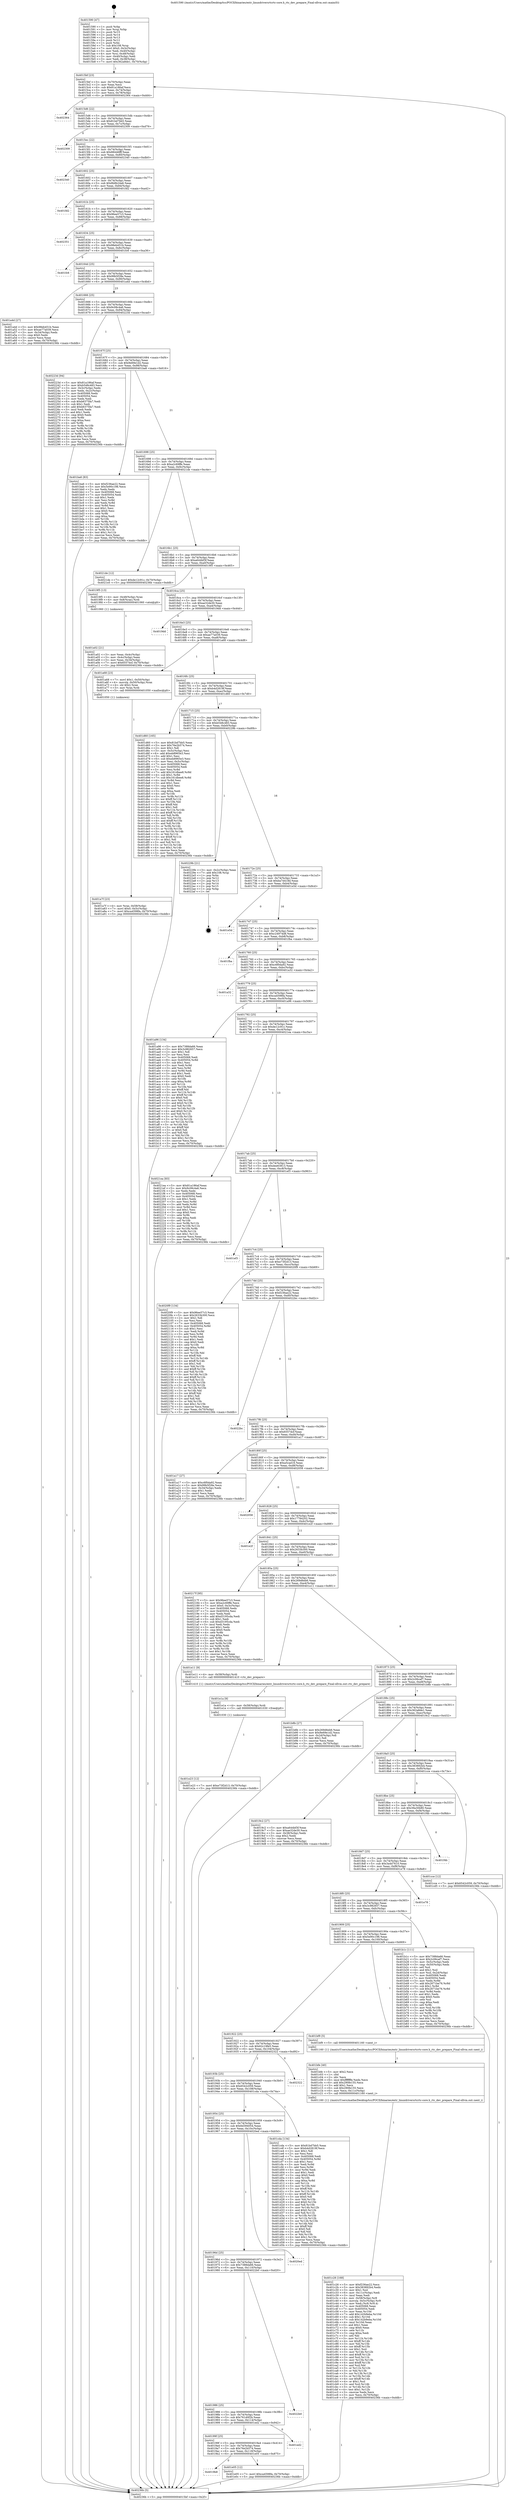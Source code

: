 digraph "0x401590" {
  label = "0x401590 (/mnt/c/Users/mathe/Desktop/tcc/POCII/binaries/extr_linuxdriversrtcrtc-core.h_rtc_dev_prepare_Final-ollvm.out::main(0))"
  labelloc = "t"
  node[shape=record]

  Entry [label="",width=0.3,height=0.3,shape=circle,fillcolor=black,style=filled]
  "0x4015bf" [label="{
     0x4015bf [23]\l
     | [instrs]\l
     &nbsp;&nbsp;0x4015bf \<+3\>: mov -0x70(%rbp),%eax\l
     &nbsp;&nbsp;0x4015c2 \<+2\>: mov %eax,%ecx\l
     &nbsp;&nbsp;0x4015c4 \<+6\>: sub $0x81a186af,%ecx\l
     &nbsp;&nbsp;0x4015ca \<+3\>: mov %eax,-0x74(%rbp)\l
     &nbsp;&nbsp;0x4015cd \<+3\>: mov %ecx,-0x78(%rbp)\l
     &nbsp;&nbsp;0x4015d0 \<+6\>: je 0000000000402364 \<main+0xdd4\>\l
  }"]
  "0x402364" [label="{
     0x402364\l
  }", style=dashed]
  "0x4015d6" [label="{
     0x4015d6 [22]\l
     | [instrs]\l
     &nbsp;&nbsp;0x4015d6 \<+5\>: jmp 00000000004015db \<main+0x4b\>\l
     &nbsp;&nbsp;0x4015db \<+3\>: mov -0x74(%rbp),%eax\l
     &nbsp;&nbsp;0x4015de \<+5\>: sub $0x81bd7bb5,%eax\l
     &nbsp;&nbsp;0x4015e3 \<+3\>: mov %eax,-0x7c(%rbp)\l
     &nbsp;&nbsp;0x4015e6 \<+6\>: je 0000000000402309 \<main+0xd79\>\l
  }"]
  Exit [label="",width=0.3,height=0.3,shape=circle,fillcolor=black,style=filled,peripheries=2]
  "0x402309" [label="{
     0x402309\l
  }", style=dashed]
  "0x4015ec" [label="{
     0x4015ec [22]\l
     | [instrs]\l
     &nbsp;&nbsp;0x4015ec \<+5\>: jmp 00000000004015f1 \<main+0x61\>\l
     &nbsp;&nbsp;0x4015f1 \<+3\>: mov -0x74(%rbp),%eax\l
     &nbsp;&nbsp;0x4015f4 \<+5\>: sub $0x88446fff,%eax\l
     &nbsp;&nbsp;0x4015f9 \<+3\>: mov %eax,-0x80(%rbp)\l
     &nbsp;&nbsp;0x4015fc \<+6\>: je 0000000000402340 \<main+0xdb0\>\l
  }"]
  "0x401e23" [label="{
     0x401e23 [12]\l
     | [instrs]\l
     &nbsp;&nbsp;0x401e23 \<+7\>: movl $0xe73f2d13,-0x70(%rbp)\l
     &nbsp;&nbsp;0x401e2a \<+5\>: jmp 000000000040236b \<main+0xddb\>\l
  }"]
  "0x402340" [label="{
     0x402340\l
  }", style=dashed]
  "0x401602" [label="{
     0x401602 [25]\l
     | [instrs]\l
     &nbsp;&nbsp;0x401602 \<+5\>: jmp 0000000000401607 \<main+0x77\>\l
     &nbsp;&nbsp;0x401607 \<+3\>: mov -0x74(%rbp),%eax\l
     &nbsp;&nbsp;0x40160a \<+5\>: sub $0x8b8b24a6,%eax\l
     &nbsp;&nbsp;0x40160f \<+6\>: mov %eax,-0x84(%rbp)\l
     &nbsp;&nbsp;0x401615 \<+6\>: je 0000000000401fd2 \<main+0xa42\>\l
  }"]
  "0x401e1a" [label="{
     0x401e1a [9]\l
     | [instrs]\l
     &nbsp;&nbsp;0x401e1a \<+4\>: mov -0x58(%rbp),%rdi\l
     &nbsp;&nbsp;0x401e1e \<+5\>: call 0000000000401030 \<free@plt\>\l
     | [calls]\l
     &nbsp;&nbsp;0x401030 \{1\} (unknown)\l
  }"]
  "0x401fd2" [label="{
     0x401fd2\l
  }", style=dashed]
  "0x40161b" [label="{
     0x40161b [25]\l
     | [instrs]\l
     &nbsp;&nbsp;0x40161b \<+5\>: jmp 0000000000401620 \<main+0x90\>\l
     &nbsp;&nbsp;0x401620 \<+3\>: mov -0x74(%rbp),%eax\l
     &nbsp;&nbsp;0x401623 \<+5\>: sub $0x96ee57c3,%eax\l
     &nbsp;&nbsp;0x401628 \<+6\>: mov %eax,-0x88(%rbp)\l
     &nbsp;&nbsp;0x40162e \<+6\>: je 0000000000402351 \<main+0xdc1\>\l
  }"]
  "0x4019b8" [label="{
     0x4019b8\l
  }", style=dashed]
  "0x402351" [label="{
     0x402351\l
  }", style=dashed]
  "0x401634" [label="{
     0x401634 [25]\l
     | [instrs]\l
     &nbsp;&nbsp;0x401634 \<+5\>: jmp 0000000000401639 \<main+0xa9\>\l
     &nbsp;&nbsp;0x401639 \<+3\>: mov -0x74(%rbp),%eax\l
     &nbsp;&nbsp;0x40163c \<+5\>: sub $0x98eb451b,%eax\l
     &nbsp;&nbsp;0x401641 \<+6\>: mov %eax,-0x8c(%rbp)\l
     &nbsp;&nbsp;0x401647 \<+6\>: je 0000000000401fc6 \<main+0xa36\>\l
  }"]
  "0x401e05" [label="{
     0x401e05 [12]\l
     | [instrs]\l
     &nbsp;&nbsp;0x401e05 \<+7\>: movl $0xca4598fa,-0x70(%rbp)\l
     &nbsp;&nbsp;0x401e0c \<+5\>: jmp 000000000040236b \<main+0xddb\>\l
  }"]
  "0x401fc6" [label="{
     0x401fc6\l
  }", style=dashed]
  "0x40164d" [label="{
     0x40164d [25]\l
     | [instrs]\l
     &nbsp;&nbsp;0x40164d \<+5\>: jmp 0000000000401652 \<main+0xc2\>\l
     &nbsp;&nbsp;0x401652 \<+3\>: mov -0x74(%rbp),%eax\l
     &nbsp;&nbsp;0x401655 \<+5\>: sub $0x99b5f28e,%eax\l
     &nbsp;&nbsp;0x40165a \<+6\>: mov %eax,-0x90(%rbp)\l
     &nbsp;&nbsp;0x401660 \<+6\>: je 0000000000401a4d \<main+0x4bd\>\l
  }"]
  "0x40199f" [label="{
     0x40199f [25]\l
     | [instrs]\l
     &nbsp;&nbsp;0x40199f \<+5\>: jmp 00000000004019a4 \<main+0x414\>\l
     &nbsp;&nbsp;0x4019a4 \<+3\>: mov -0x74(%rbp),%eax\l
     &nbsp;&nbsp;0x4019a7 \<+5\>: sub $0x76e2b574,%eax\l
     &nbsp;&nbsp;0x4019ac \<+6\>: mov %eax,-0x118(%rbp)\l
     &nbsp;&nbsp;0x4019b2 \<+6\>: je 0000000000401e05 \<main+0x875\>\l
  }"]
  "0x401a4d" [label="{
     0x401a4d [27]\l
     | [instrs]\l
     &nbsp;&nbsp;0x401a4d \<+5\>: mov $0x98eb451b,%eax\l
     &nbsp;&nbsp;0x401a52 \<+5\>: mov $0xae77a039,%ecx\l
     &nbsp;&nbsp;0x401a57 \<+3\>: mov -0x34(%rbp),%edx\l
     &nbsp;&nbsp;0x401a5a \<+3\>: cmp $0x0,%edx\l
     &nbsp;&nbsp;0x401a5d \<+3\>: cmove %ecx,%eax\l
     &nbsp;&nbsp;0x401a60 \<+3\>: mov %eax,-0x70(%rbp)\l
     &nbsp;&nbsp;0x401a63 \<+5\>: jmp 000000000040236b \<main+0xddb\>\l
  }"]
  "0x401666" [label="{
     0x401666 [25]\l
     | [instrs]\l
     &nbsp;&nbsp;0x401666 \<+5\>: jmp 000000000040166b \<main+0xdb\>\l
     &nbsp;&nbsp;0x40166b \<+3\>: mov -0x74(%rbp),%eax\l
     &nbsp;&nbsp;0x40166e \<+5\>: sub $0x9c08c4a6,%eax\l
     &nbsp;&nbsp;0x401673 \<+6\>: mov %eax,-0x94(%rbp)\l
     &nbsp;&nbsp;0x401679 \<+6\>: je 000000000040223d \<main+0xcad\>\l
  }"]
  "0x401ed2" [label="{
     0x401ed2\l
  }", style=dashed]
  "0x40223d" [label="{
     0x40223d [94]\l
     | [instrs]\l
     &nbsp;&nbsp;0x40223d \<+5\>: mov $0x81a186af,%eax\l
     &nbsp;&nbsp;0x402242 \<+5\>: mov $0xb548c483,%ecx\l
     &nbsp;&nbsp;0x402247 \<+3\>: mov -0x3c(%rbp),%edx\l
     &nbsp;&nbsp;0x40224a \<+3\>: mov %edx,-0x2c(%rbp)\l
     &nbsp;&nbsp;0x40224d \<+7\>: mov 0x405068,%edx\l
     &nbsp;&nbsp;0x402254 \<+7\>: mov 0x405054,%esi\l
     &nbsp;&nbsp;0x40225b \<+2\>: mov %edx,%edi\l
     &nbsp;&nbsp;0x40225d \<+6\>: sub $0xb6375fa7,%edi\l
     &nbsp;&nbsp;0x402263 \<+3\>: sub $0x1,%edi\l
     &nbsp;&nbsp;0x402266 \<+6\>: add $0xb6375fa7,%edi\l
     &nbsp;&nbsp;0x40226c \<+3\>: imul %edi,%edx\l
     &nbsp;&nbsp;0x40226f \<+3\>: and $0x1,%edx\l
     &nbsp;&nbsp;0x402272 \<+3\>: cmp $0x0,%edx\l
     &nbsp;&nbsp;0x402275 \<+4\>: sete %r8b\l
     &nbsp;&nbsp;0x402279 \<+3\>: cmp $0xa,%esi\l
     &nbsp;&nbsp;0x40227c \<+4\>: setl %r9b\l
     &nbsp;&nbsp;0x402280 \<+3\>: mov %r8b,%r10b\l
     &nbsp;&nbsp;0x402283 \<+3\>: and %r9b,%r10b\l
     &nbsp;&nbsp;0x402286 \<+3\>: xor %r9b,%r8b\l
     &nbsp;&nbsp;0x402289 \<+3\>: or %r8b,%r10b\l
     &nbsp;&nbsp;0x40228c \<+4\>: test $0x1,%r10b\l
     &nbsp;&nbsp;0x402290 \<+3\>: cmovne %ecx,%eax\l
     &nbsp;&nbsp;0x402293 \<+3\>: mov %eax,-0x70(%rbp)\l
     &nbsp;&nbsp;0x402296 \<+5\>: jmp 000000000040236b \<main+0xddb\>\l
  }"]
  "0x40167f" [label="{
     0x40167f [25]\l
     | [instrs]\l
     &nbsp;&nbsp;0x40167f \<+5\>: jmp 0000000000401684 \<main+0xf4\>\l
     &nbsp;&nbsp;0x401684 \<+3\>: mov -0x74(%rbp),%eax\l
     &nbsp;&nbsp;0x401687 \<+5\>: sub $0x9e69e1d2,%eax\l
     &nbsp;&nbsp;0x40168c \<+6\>: mov %eax,-0x98(%rbp)\l
     &nbsp;&nbsp;0x401692 \<+6\>: je 0000000000401ba6 \<main+0x616\>\l
  }"]
  "0x401986" [label="{
     0x401986 [25]\l
     | [instrs]\l
     &nbsp;&nbsp;0x401986 \<+5\>: jmp 000000000040198b \<main+0x3fb\>\l
     &nbsp;&nbsp;0x40198b \<+3\>: mov -0x74(%rbp),%eax\l
     &nbsp;&nbsp;0x40198e \<+5\>: sub $0x761d0f2b,%eax\l
     &nbsp;&nbsp;0x401993 \<+6\>: mov %eax,-0x114(%rbp)\l
     &nbsp;&nbsp;0x401999 \<+6\>: je 0000000000401ed2 \<main+0x942\>\l
  }"]
  "0x401ba6" [label="{
     0x401ba6 [83]\l
     | [instrs]\l
     &nbsp;&nbsp;0x401ba6 \<+5\>: mov $0xf236ae22,%eax\l
     &nbsp;&nbsp;0x401bab \<+5\>: mov $0x5e90c198,%ecx\l
     &nbsp;&nbsp;0x401bb0 \<+2\>: xor %edx,%edx\l
     &nbsp;&nbsp;0x401bb2 \<+7\>: mov 0x405068,%esi\l
     &nbsp;&nbsp;0x401bb9 \<+7\>: mov 0x405054,%edi\l
     &nbsp;&nbsp;0x401bc0 \<+3\>: sub $0x1,%edx\l
     &nbsp;&nbsp;0x401bc3 \<+3\>: mov %esi,%r8d\l
     &nbsp;&nbsp;0x401bc6 \<+3\>: add %edx,%r8d\l
     &nbsp;&nbsp;0x401bc9 \<+4\>: imul %r8d,%esi\l
     &nbsp;&nbsp;0x401bcd \<+3\>: and $0x1,%esi\l
     &nbsp;&nbsp;0x401bd0 \<+3\>: cmp $0x0,%esi\l
     &nbsp;&nbsp;0x401bd3 \<+4\>: sete %r9b\l
     &nbsp;&nbsp;0x401bd7 \<+3\>: cmp $0xa,%edi\l
     &nbsp;&nbsp;0x401bda \<+4\>: setl %r10b\l
     &nbsp;&nbsp;0x401bde \<+3\>: mov %r9b,%r11b\l
     &nbsp;&nbsp;0x401be1 \<+3\>: and %r10b,%r11b\l
     &nbsp;&nbsp;0x401be4 \<+3\>: xor %r10b,%r9b\l
     &nbsp;&nbsp;0x401be7 \<+3\>: or %r9b,%r11b\l
     &nbsp;&nbsp;0x401bea \<+4\>: test $0x1,%r11b\l
     &nbsp;&nbsp;0x401bee \<+3\>: cmovne %ecx,%eax\l
     &nbsp;&nbsp;0x401bf1 \<+3\>: mov %eax,-0x70(%rbp)\l
     &nbsp;&nbsp;0x401bf4 \<+5\>: jmp 000000000040236b \<main+0xddb\>\l
  }"]
  "0x401698" [label="{
     0x401698 [25]\l
     | [instrs]\l
     &nbsp;&nbsp;0x401698 \<+5\>: jmp 000000000040169d \<main+0x10d\>\l
     &nbsp;&nbsp;0x40169d \<+3\>: mov -0x74(%rbp),%eax\l
     &nbsp;&nbsp;0x4016a0 \<+5\>: sub $0xa2c69ffe,%eax\l
     &nbsp;&nbsp;0x4016a5 \<+6\>: mov %eax,-0x9c(%rbp)\l
     &nbsp;&nbsp;0x4016ab \<+6\>: je 00000000004021de \<main+0xc4e\>\l
  }"]
  "0x4022b0" [label="{
     0x4022b0\l
  }", style=dashed]
  "0x4021de" [label="{
     0x4021de [12]\l
     | [instrs]\l
     &nbsp;&nbsp;0x4021de \<+7\>: movl $0xde12c91c,-0x70(%rbp)\l
     &nbsp;&nbsp;0x4021e5 \<+5\>: jmp 000000000040236b \<main+0xddb\>\l
  }"]
  "0x4016b1" [label="{
     0x4016b1 [25]\l
     | [instrs]\l
     &nbsp;&nbsp;0x4016b1 \<+5\>: jmp 00000000004016b6 \<main+0x126\>\l
     &nbsp;&nbsp;0x4016b6 \<+3\>: mov -0x74(%rbp),%eax\l
     &nbsp;&nbsp;0x4016b9 \<+5\>: sub $0xa644bf3f,%eax\l
     &nbsp;&nbsp;0x4016be \<+6\>: mov %eax,-0xa0(%rbp)\l
     &nbsp;&nbsp;0x4016c4 \<+6\>: je 00000000004019f5 \<main+0x465\>\l
  }"]
  "0x40196d" [label="{
     0x40196d [25]\l
     | [instrs]\l
     &nbsp;&nbsp;0x40196d \<+5\>: jmp 0000000000401972 \<main+0x3e2\>\l
     &nbsp;&nbsp;0x401972 \<+3\>: mov -0x74(%rbp),%eax\l
     &nbsp;&nbsp;0x401975 \<+5\>: sub $0x7388da66,%eax\l
     &nbsp;&nbsp;0x40197a \<+6\>: mov %eax,-0x110(%rbp)\l
     &nbsp;&nbsp;0x401980 \<+6\>: je 00000000004022b0 \<main+0xd20\>\l
  }"]
  "0x4019f5" [label="{
     0x4019f5 [13]\l
     | [instrs]\l
     &nbsp;&nbsp;0x4019f5 \<+4\>: mov -0x48(%rbp),%rax\l
     &nbsp;&nbsp;0x4019f9 \<+4\>: mov 0x8(%rax),%rdi\l
     &nbsp;&nbsp;0x4019fd \<+5\>: call 0000000000401060 \<atoi@plt\>\l
     | [calls]\l
     &nbsp;&nbsp;0x401060 \{1\} (unknown)\l
  }"]
  "0x4016ca" [label="{
     0x4016ca [25]\l
     | [instrs]\l
     &nbsp;&nbsp;0x4016ca \<+5\>: jmp 00000000004016cf \<main+0x13f\>\l
     &nbsp;&nbsp;0x4016cf \<+3\>: mov -0x74(%rbp),%eax\l
     &nbsp;&nbsp;0x4016d2 \<+5\>: sub $0xae32de30,%eax\l
     &nbsp;&nbsp;0x4016d7 \<+6\>: mov %eax,-0xa4(%rbp)\l
     &nbsp;&nbsp;0x4016dd \<+6\>: je 00000000004019dd \<main+0x44d\>\l
  }"]
  "0x4020ed" [label="{
     0x4020ed\l
  }", style=dashed]
  "0x4019dd" [label="{
     0x4019dd\l
  }", style=dashed]
  "0x4016e3" [label="{
     0x4016e3 [25]\l
     | [instrs]\l
     &nbsp;&nbsp;0x4016e3 \<+5\>: jmp 00000000004016e8 \<main+0x158\>\l
     &nbsp;&nbsp;0x4016e8 \<+3\>: mov -0x74(%rbp),%eax\l
     &nbsp;&nbsp;0x4016eb \<+5\>: sub $0xae77a039,%eax\l
     &nbsp;&nbsp;0x4016f0 \<+6\>: mov %eax,-0xa8(%rbp)\l
     &nbsp;&nbsp;0x4016f6 \<+6\>: je 0000000000401a68 \<main+0x4d8\>\l
  }"]
  "0x401954" [label="{
     0x401954 [25]\l
     | [instrs]\l
     &nbsp;&nbsp;0x401954 \<+5\>: jmp 0000000000401959 \<main+0x3c9\>\l
     &nbsp;&nbsp;0x401959 \<+3\>: mov -0x74(%rbp),%eax\l
     &nbsp;&nbsp;0x40195c \<+5\>: sub $0x6d394054,%eax\l
     &nbsp;&nbsp;0x401961 \<+6\>: mov %eax,-0x10c(%rbp)\l
     &nbsp;&nbsp;0x401967 \<+6\>: je 00000000004020ed \<main+0xb5d\>\l
  }"]
  "0x401a68" [label="{
     0x401a68 [23]\l
     | [instrs]\l
     &nbsp;&nbsp;0x401a68 \<+7\>: movl $0x1,-0x50(%rbp)\l
     &nbsp;&nbsp;0x401a6f \<+4\>: movslq -0x50(%rbp),%rax\l
     &nbsp;&nbsp;0x401a73 \<+4\>: shl $0x2,%rax\l
     &nbsp;&nbsp;0x401a77 \<+3\>: mov %rax,%rdi\l
     &nbsp;&nbsp;0x401a7a \<+5\>: call 0000000000401050 \<malloc@plt\>\l
     | [calls]\l
     &nbsp;&nbsp;0x401050 \{1\} (unknown)\l
  }"]
  "0x4016fc" [label="{
     0x4016fc [25]\l
     | [instrs]\l
     &nbsp;&nbsp;0x4016fc \<+5\>: jmp 0000000000401701 \<main+0x171\>\l
     &nbsp;&nbsp;0x401701 \<+3\>: mov -0x74(%rbp),%eax\l
     &nbsp;&nbsp;0x401704 \<+5\>: sub $0xb4d2819f,%eax\l
     &nbsp;&nbsp;0x401709 \<+6\>: mov %eax,-0xac(%rbp)\l
     &nbsp;&nbsp;0x40170f \<+6\>: je 0000000000401d60 \<main+0x7d0\>\l
  }"]
  "0x401cda" [label="{
     0x401cda [134]\l
     | [instrs]\l
     &nbsp;&nbsp;0x401cda \<+5\>: mov $0x81bd7bb5,%eax\l
     &nbsp;&nbsp;0x401cdf \<+5\>: mov $0xb4d2819f,%ecx\l
     &nbsp;&nbsp;0x401ce4 \<+2\>: mov $0x1,%dl\l
     &nbsp;&nbsp;0x401ce6 \<+2\>: xor %esi,%esi\l
     &nbsp;&nbsp;0x401ce8 \<+7\>: mov 0x405068,%edi\l
     &nbsp;&nbsp;0x401cef \<+8\>: mov 0x405054,%r8d\l
     &nbsp;&nbsp;0x401cf7 \<+3\>: sub $0x1,%esi\l
     &nbsp;&nbsp;0x401cfa \<+3\>: mov %edi,%r9d\l
     &nbsp;&nbsp;0x401cfd \<+3\>: add %esi,%r9d\l
     &nbsp;&nbsp;0x401d00 \<+4\>: imul %r9d,%edi\l
     &nbsp;&nbsp;0x401d04 \<+3\>: and $0x1,%edi\l
     &nbsp;&nbsp;0x401d07 \<+3\>: cmp $0x0,%edi\l
     &nbsp;&nbsp;0x401d0a \<+4\>: sete %r10b\l
     &nbsp;&nbsp;0x401d0e \<+4\>: cmp $0xa,%r8d\l
     &nbsp;&nbsp;0x401d12 \<+4\>: setl %r11b\l
     &nbsp;&nbsp;0x401d16 \<+3\>: mov %r10b,%bl\l
     &nbsp;&nbsp;0x401d19 \<+3\>: xor $0xff,%bl\l
     &nbsp;&nbsp;0x401d1c \<+3\>: mov %r11b,%r14b\l
     &nbsp;&nbsp;0x401d1f \<+4\>: xor $0xff,%r14b\l
     &nbsp;&nbsp;0x401d23 \<+3\>: xor $0x0,%dl\l
     &nbsp;&nbsp;0x401d26 \<+3\>: mov %bl,%r15b\l
     &nbsp;&nbsp;0x401d29 \<+4\>: and $0x0,%r15b\l
     &nbsp;&nbsp;0x401d2d \<+3\>: and %dl,%r10b\l
     &nbsp;&nbsp;0x401d30 \<+3\>: mov %r14b,%r12b\l
     &nbsp;&nbsp;0x401d33 \<+4\>: and $0x0,%r12b\l
     &nbsp;&nbsp;0x401d37 \<+3\>: and %dl,%r11b\l
     &nbsp;&nbsp;0x401d3a \<+3\>: or %r10b,%r15b\l
     &nbsp;&nbsp;0x401d3d \<+3\>: or %r11b,%r12b\l
     &nbsp;&nbsp;0x401d40 \<+3\>: xor %r12b,%r15b\l
     &nbsp;&nbsp;0x401d43 \<+3\>: or %r14b,%bl\l
     &nbsp;&nbsp;0x401d46 \<+3\>: xor $0xff,%bl\l
     &nbsp;&nbsp;0x401d49 \<+3\>: or $0x0,%dl\l
     &nbsp;&nbsp;0x401d4c \<+2\>: and %dl,%bl\l
     &nbsp;&nbsp;0x401d4e \<+3\>: or %bl,%r15b\l
     &nbsp;&nbsp;0x401d51 \<+4\>: test $0x1,%r15b\l
     &nbsp;&nbsp;0x401d55 \<+3\>: cmovne %ecx,%eax\l
     &nbsp;&nbsp;0x401d58 \<+3\>: mov %eax,-0x70(%rbp)\l
     &nbsp;&nbsp;0x401d5b \<+5\>: jmp 000000000040236b \<main+0xddb\>\l
  }"]
  "0x401d60" [label="{
     0x401d60 [165]\l
     | [instrs]\l
     &nbsp;&nbsp;0x401d60 \<+5\>: mov $0x81bd7bb5,%eax\l
     &nbsp;&nbsp;0x401d65 \<+5\>: mov $0x76e2b574,%ecx\l
     &nbsp;&nbsp;0x401d6a \<+2\>: mov $0x1,%dl\l
     &nbsp;&nbsp;0x401d6c \<+3\>: mov -0x5c(%rbp),%esi\l
     &nbsp;&nbsp;0x401d6f \<+6\>: add $0xeb8965e3,%esi\l
     &nbsp;&nbsp;0x401d75 \<+3\>: add $0x1,%esi\l
     &nbsp;&nbsp;0x401d78 \<+6\>: sub $0xeb8965e3,%esi\l
     &nbsp;&nbsp;0x401d7e \<+3\>: mov %esi,-0x5c(%rbp)\l
     &nbsp;&nbsp;0x401d81 \<+7\>: mov 0x405068,%esi\l
     &nbsp;&nbsp;0x401d88 \<+7\>: mov 0x405054,%edi\l
     &nbsp;&nbsp;0x401d8f \<+3\>: mov %esi,%r8d\l
     &nbsp;&nbsp;0x401d92 \<+7\>: add $0x161dbee8,%r8d\l
     &nbsp;&nbsp;0x401d99 \<+4\>: sub $0x1,%r8d\l
     &nbsp;&nbsp;0x401d9d \<+7\>: sub $0x161dbee8,%r8d\l
     &nbsp;&nbsp;0x401da4 \<+4\>: imul %r8d,%esi\l
     &nbsp;&nbsp;0x401da8 \<+3\>: and $0x1,%esi\l
     &nbsp;&nbsp;0x401dab \<+3\>: cmp $0x0,%esi\l
     &nbsp;&nbsp;0x401dae \<+4\>: sete %r9b\l
     &nbsp;&nbsp;0x401db2 \<+3\>: cmp $0xa,%edi\l
     &nbsp;&nbsp;0x401db5 \<+4\>: setl %r10b\l
     &nbsp;&nbsp;0x401db9 \<+3\>: mov %r9b,%r11b\l
     &nbsp;&nbsp;0x401dbc \<+4\>: xor $0xff,%r11b\l
     &nbsp;&nbsp;0x401dc0 \<+3\>: mov %r10b,%bl\l
     &nbsp;&nbsp;0x401dc3 \<+3\>: xor $0xff,%bl\l
     &nbsp;&nbsp;0x401dc6 \<+3\>: xor $0x1,%dl\l
     &nbsp;&nbsp;0x401dc9 \<+3\>: mov %r11b,%r14b\l
     &nbsp;&nbsp;0x401dcc \<+4\>: and $0xff,%r14b\l
     &nbsp;&nbsp;0x401dd0 \<+3\>: and %dl,%r9b\l
     &nbsp;&nbsp;0x401dd3 \<+3\>: mov %bl,%r15b\l
     &nbsp;&nbsp;0x401dd6 \<+4\>: and $0xff,%r15b\l
     &nbsp;&nbsp;0x401dda \<+3\>: and %dl,%r10b\l
     &nbsp;&nbsp;0x401ddd \<+3\>: or %r9b,%r14b\l
     &nbsp;&nbsp;0x401de0 \<+3\>: or %r10b,%r15b\l
     &nbsp;&nbsp;0x401de3 \<+3\>: xor %r15b,%r14b\l
     &nbsp;&nbsp;0x401de6 \<+3\>: or %bl,%r11b\l
     &nbsp;&nbsp;0x401de9 \<+4\>: xor $0xff,%r11b\l
     &nbsp;&nbsp;0x401ded \<+3\>: or $0x1,%dl\l
     &nbsp;&nbsp;0x401df0 \<+3\>: and %dl,%r11b\l
     &nbsp;&nbsp;0x401df3 \<+3\>: or %r11b,%r14b\l
     &nbsp;&nbsp;0x401df6 \<+4\>: test $0x1,%r14b\l
     &nbsp;&nbsp;0x401dfa \<+3\>: cmovne %ecx,%eax\l
     &nbsp;&nbsp;0x401dfd \<+3\>: mov %eax,-0x70(%rbp)\l
     &nbsp;&nbsp;0x401e00 \<+5\>: jmp 000000000040236b \<main+0xddb\>\l
  }"]
  "0x401715" [label="{
     0x401715 [25]\l
     | [instrs]\l
     &nbsp;&nbsp;0x401715 \<+5\>: jmp 000000000040171a \<main+0x18a\>\l
     &nbsp;&nbsp;0x40171a \<+3\>: mov -0x74(%rbp),%eax\l
     &nbsp;&nbsp;0x40171d \<+5\>: sub $0xb548c483,%eax\l
     &nbsp;&nbsp;0x401722 \<+6\>: mov %eax,-0xb0(%rbp)\l
     &nbsp;&nbsp;0x401728 \<+6\>: je 000000000040229b \<main+0xd0b\>\l
  }"]
  "0x40193b" [label="{
     0x40193b [25]\l
     | [instrs]\l
     &nbsp;&nbsp;0x40193b \<+5\>: jmp 0000000000401940 \<main+0x3b0\>\l
     &nbsp;&nbsp;0x401940 \<+3\>: mov -0x74(%rbp),%eax\l
     &nbsp;&nbsp;0x401943 \<+5\>: sub $0x6542c059,%eax\l
     &nbsp;&nbsp;0x401948 \<+6\>: mov %eax,-0x108(%rbp)\l
     &nbsp;&nbsp;0x40194e \<+6\>: je 0000000000401cda \<main+0x74a\>\l
  }"]
  "0x40229b" [label="{
     0x40229b [21]\l
     | [instrs]\l
     &nbsp;&nbsp;0x40229b \<+3\>: mov -0x2c(%rbp),%eax\l
     &nbsp;&nbsp;0x40229e \<+7\>: add $0x108,%rsp\l
     &nbsp;&nbsp;0x4022a5 \<+1\>: pop %rbx\l
     &nbsp;&nbsp;0x4022a6 \<+2\>: pop %r12\l
     &nbsp;&nbsp;0x4022a8 \<+2\>: pop %r13\l
     &nbsp;&nbsp;0x4022aa \<+2\>: pop %r14\l
     &nbsp;&nbsp;0x4022ac \<+2\>: pop %r15\l
     &nbsp;&nbsp;0x4022ae \<+1\>: pop %rbp\l
     &nbsp;&nbsp;0x4022af \<+1\>: ret\l
  }"]
  "0x40172e" [label="{
     0x40172e [25]\l
     | [instrs]\l
     &nbsp;&nbsp;0x40172e \<+5\>: jmp 0000000000401733 \<main+0x1a3\>\l
     &nbsp;&nbsp;0x401733 \<+3\>: mov -0x74(%rbp),%eax\l
     &nbsp;&nbsp;0x401736 \<+5\>: sub $0xba7d418d,%eax\l
     &nbsp;&nbsp;0x40173b \<+6\>: mov %eax,-0xb4(%rbp)\l
     &nbsp;&nbsp;0x401741 \<+6\>: je 0000000000401e5d \<main+0x8cd\>\l
  }"]
  "0x402322" [label="{
     0x402322\l
  }", style=dashed]
  "0x401e5d" [label="{
     0x401e5d\l
  }", style=dashed]
  "0x401747" [label="{
     0x401747 [25]\l
     | [instrs]\l
     &nbsp;&nbsp;0x401747 \<+5\>: jmp 000000000040174c \<main+0x1bc\>\l
     &nbsp;&nbsp;0x40174c \<+3\>: mov -0x74(%rbp),%eax\l
     &nbsp;&nbsp;0x40174f \<+5\>: sub $0xc24974d8,%eax\l
     &nbsp;&nbsp;0x401754 \<+6\>: mov %eax,-0xb8(%rbp)\l
     &nbsp;&nbsp;0x40175a \<+6\>: je 0000000000401fba \<main+0xa2a\>\l
  }"]
  "0x401c26" [label="{
     0x401c26 [168]\l
     | [instrs]\l
     &nbsp;&nbsp;0x401c26 \<+5\>: mov $0xf236ae22,%ecx\l
     &nbsp;&nbsp;0x401c2b \<+5\>: mov $0x383892b4,%edx\l
     &nbsp;&nbsp;0x401c30 \<+3\>: mov $0x1,%sil\l
     &nbsp;&nbsp;0x401c33 \<+6\>: mov -0x11c(%rbp),%edi\l
     &nbsp;&nbsp;0x401c39 \<+3\>: imul %eax,%edi\l
     &nbsp;&nbsp;0x401c3c \<+4\>: mov -0x58(%rbp),%r8\l
     &nbsp;&nbsp;0x401c40 \<+4\>: movslq -0x5c(%rbp),%r9\l
     &nbsp;&nbsp;0x401c44 \<+4\>: mov %edi,(%r8,%r9,4)\l
     &nbsp;&nbsp;0x401c48 \<+7\>: mov 0x405068,%eax\l
     &nbsp;&nbsp;0x401c4f \<+7\>: mov 0x405054,%edi\l
     &nbsp;&nbsp;0x401c56 \<+3\>: mov %eax,%r10d\l
     &nbsp;&nbsp;0x401c59 \<+7\>: add $0x142b9eba,%r10d\l
     &nbsp;&nbsp;0x401c60 \<+4\>: sub $0x1,%r10d\l
     &nbsp;&nbsp;0x401c64 \<+7\>: sub $0x142b9eba,%r10d\l
     &nbsp;&nbsp;0x401c6b \<+4\>: imul %r10d,%eax\l
     &nbsp;&nbsp;0x401c6f \<+3\>: and $0x1,%eax\l
     &nbsp;&nbsp;0x401c72 \<+3\>: cmp $0x0,%eax\l
     &nbsp;&nbsp;0x401c75 \<+4\>: sete %r11b\l
     &nbsp;&nbsp;0x401c79 \<+3\>: cmp $0xa,%edi\l
     &nbsp;&nbsp;0x401c7c \<+3\>: setl %bl\l
     &nbsp;&nbsp;0x401c7f \<+3\>: mov %r11b,%r14b\l
     &nbsp;&nbsp;0x401c82 \<+4\>: xor $0xff,%r14b\l
     &nbsp;&nbsp;0x401c86 \<+3\>: mov %bl,%r15b\l
     &nbsp;&nbsp;0x401c89 \<+4\>: xor $0xff,%r15b\l
     &nbsp;&nbsp;0x401c8d \<+4\>: xor $0x1,%sil\l
     &nbsp;&nbsp;0x401c91 \<+3\>: mov %r14b,%r12b\l
     &nbsp;&nbsp;0x401c94 \<+4\>: and $0xff,%r12b\l
     &nbsp;&nbsp;0x401c98 \<+3\>: and %sil,%r11b\l
     &nbsp;&nbsp;0x401c9b \<+3\>: mov %r15b,%r13b\l
     &nbsp;&nbsp;0x401c9e \<+4\>: and $0xff,%r13b\l
     &nbsp;&nbsp;0x401ca2 \<+3\>: and %sil,%bl\l
     &nbsp;&nbsp;0x401ca5 \<+3\>: or %r11b,%r12b\l
     &nbsp;&nbsp;0x401ca8 \<+3\>: or %bl,%r13b\l
     &nbsp;&nbsp;0x401cab \<+3\>: xor %r13b,%r12b\l
     &nbsp;&nbsp;0x401cae \<+3\>: or %r15b,%r14b\l
     &nbsp;&nbsp;0x401cb1 \<+4\>: xor $0xff,%r14b\l
     &nbsp;&nbsp;0x401cb5 \<+4\>: or $0x1,%sil\l
     &nbsp;&nbsp;0x401cb9 \<+3\>: and %sil,%r14b\l
     &nbsp;&nbsp;0x401cbc \<+3\>: or %r14b,%r12b\l
     &nbsp;&nbsp;0x401cbf \<+4\>: test $0x1,%r12b\l
     &nbsp;&nbsp;0x401cc3 \<+3\>: cmovne %edx,%ecx\l
     &nbsp;&nbsp;0x401cc6 \<+3\>: mov %ecx,-0x70(%rbp)\l
     &nbsp;&nbsp;0x401cc9 \<+5\>: jmp 000000000040236b \<main+0xddb\>\l
  }"]
  "0x401fba" [label="{
     0x401fba\l
  }", style=dashed]
  "0x401760" [label="{
     0x401760 [25]\l
     | [instrs]\l
     &nbsp;&nbsp;0x401760 \<+5\>: jmp 0000000000401765 \<main+0x1d5\>\l
     &nbsp;&nbsp;0x401765 \<+3\>: mov -0x74(%rbp),%eax\l
     &nbsp;&nbsp;0x401768 \<+5\>: sub $0xc6f0da92,%eax\l
     &nbsp;&nbsp;0x40176d \<+6\>: mov %eax,-0xbc(%rbp)\l
     &nbsp;&nbsp;0x401773 \<+6\>: je 0000000000401a32 \<main+0x4a2\>\l
  }"]
  "0x401bfe" [label="{
     0x401bfe [40]\l
     | [instrs]\l
     &nbsp;&nbsp;0x401bfe \<+5\>: mov $0x2,%ecx\l
     &nbsp;&nbsp;0x401c03 \<+1\>: cltd\l
     &nbsp;&nbsp;0x401c04 \<+2\>: idiv %ecx\l
     &nbsp;&nbsp;0x401c06 \<+6\>: imul $0xfffffffe,%edx,%ecx\l
     &nbsp;&nbsp;0x401c0c \<+6\>: add $0x290fe155,%ecx\l
     &nbsp;&nbsp;0x401c12 \<+3\>: add $0x1,%ecx\l
     &nbsp;&nbsp;0x401c15 \<+6\>: sub $0x290fe155,%ecx\l
     &nbsp;&nbsp;0x401c1b \<+6\>: mov %ecx,-0x11c(%rbp)\l
     &nbsp;&nbsp;0x401c21 \<+5\>: call 0000000000401160 \<next_i\>\l
     | [calls]\l
     &nbsp;&nbsp;0x401160 \{1\} (/mnt/c/Users/mathe/Desktop/tcc/POCII/binaries/extr_linuxdriversrtcrtc-core.h_rtc_dev_prepare_Final-ollvm.out::next_i)\l
  }"]
  "0x401a32" [label="{
     0x401a32\l
  }", style=dashed]
  "0x401779" [label="{
     0x401779 [25]\l
     | [instrs]\l
     &nbsp;&nbsp;0x401779 \<+5\>: jmp 000000000040177e \<main+0x1ee\>\l
     &nbsp;&nbsp;0x40177e \<+3\>: mov -0x74(%rbp),%eax\l
     &nbsp;&nbsp;0x401781 \<+5\>: sub $0xca4598fa,%eax\l
     &nbsp;&nbsp;0x401786 \<+6\>: mov %eax,-0xc0(%rbp)\l
     &nbsp;&nbsp;0x40178c \<+6\>: je 0000000000401a96 \<main+0x506\>\l
  }"]
  "0x401922" [label="{
     0x401922 [25]\l
     | [instrs]\l
     &nbsp;&nbsp;0x401922 \<+5\>: jmp 0000000000401927 \<main+0x397\>\l
     &nbsp;&nbsp;0x401927 \<+3\>: mov -0x74(%rbp),%eax\l
     &nbsp;&nbsp;0x40192a \<+5\>: sub $0x62c19fe5,%eax\l
     &nbsp;&nbsp;0x40192f \<+6\>: mov %eax,-0x104(%rbp)\l
     &nbsp;&nbsp;0x401935 \<+6\>: je 0000000000402322 \<main+0xd92\>\l
  }"]
  "0x401a96" [label="{
     0x401a96 [134]\l
     | [instrs]\l
     &nbsp;&nbsp;0x401a96 \<+5\>: mov $0x7388da66,%eax\l
     &nbsp;&nbsp;0x401a9b \<+5\>: mov $0x3c982657,%ecx\l
     &nbsp;&nbsp;0x401aa0 \<+2\>: mov $0x1,%dl\l
     &nbsp;&nbsp;0x401aa2 \<+2\>: xor %esi,%esi\l
     &nbsp;&nbsp;0x401aa4 \<+7\>: mov 0x405068,%edi\l
     &nbsp;&nbsp;0x401aab \<+8\>: mov 0x405054,%r8d\l
     &nbsp;&nbsp;0x401ab3 \<+3\>: sub $0x1,%esi\l
     &nbsp;&nbsp;0x401ab6 \<+3\>: mov %edi,%r9d\l
     &nbsp;&nbsp;0x401ab9 \<+3\>: add %esi,%r9d\l
     &nbsp;&nbsp;0x401abc \<+4\>: imul %r9d,%edi\l
     &nbsp;&nbsp;0x401ac0 \<+3\>: and $0x1,%edi\l
     &nbsp;&nbsp;0x401ac3 \<+3\>: cmp $0x0,%edi\l
     &nbsp;&nbsp;0x401ac6 \<+4\>: sete %r10b\l
     &nbsp;&nbsp;0x401aca \<+4\>: cmp $0xa,%r8d\l
     &nbsp;&nbsp;0x401ace \<+4\>: setl %r11b\l
     &nbsp;&nbsp;0x401ad2 \<+3\>: mov %r10b,%bl\l
     &nbsp;&nbsp;0x401ad5 \<+3\>: xor $0xff,%bl\l
     &nbsp;&nbsp;0x401ad8 \<+3\>: mov %r11b,%r14b\l
     &nbsp;&nbsp;0x401adb \<+4\>: xor $0xff,%r14b\l
     &nbsp;&nbsp;0x401adf \<+3\>: xor $0x0,%dl\l
     &nbsp;&nbsp;0x401ae2 \<+3\>: mov %bl,%r15b\l
     &nbsp;&nbsp;0x401ae5 \<+4\>: and $0x0,%r15b\l
     &nbsp;&nbsp;0x401ae9 \<+3\>: and %dl,%r10b\l
     &nbsp;&nbsp;0x401aec \<+3\>: mov %r14b,%r12b\l
     &nbsp;&nbsp;0x401aef \<+4\>: and $0x0,%r12b\l
     &nbsp;&nbsp;0x401af3 \<+3\>: and %dl,%r11b\l
     &nbsp;&nbsp;0x401af6 \<+3\>: or %r10b,%r15b\l
     &nbsp;&nbsp;0x401af9 \<+3\>: or %r11b,%r12b\l
     &nbsp;&nbsp;0x401afc \<+3\>: xor %r12b,%r15b\l
     &nbsp;&nbsp;0x401aff \<+3\>: or %r14b,%bl\l
     &nbsp;&nbsp;0x401b02 \<+3\>: xor $0xff,%bl\l
     &nbsp;&nbsp;0x401b05 \<+3\>: or $0x0,%dl\l
     &nbsp;&nbsp;0x401b08 \<+2\>: and %dl,%bl\l
     &nbsp;&nbsp;0x401b0a \<+3\>: or %bl,%r15b\l
     &nbsp;&nbsp;0x401b0d \<+4\>: test $0x1,%r15b\l
     &nbsp;&nbsp;0x401b11 \<+3\>: cmovne %ecx,%eax\l
     &nbsp;&nbsp;0x401b14 \<+3\>: mov %eax,-0x70(%rbp)\l
     &nbsp;&nbsp;0x401b17 \<+5\>: jmp 000000000040236b \<main+0xddb\>\l
  }"]
  "0x401792" [label="{
     0x401792 [25]\l
     | [instrs]\l
     &nbsp;&nbsp;0x401792 \<+5\>: jmp 0000000000401797 \<main+0x207\>\l
     &nbsp;&nbsp;0x401797 \<+3\>: mov -0x74(%rbp),%eax\l
     &nbsp;&nbsp;0x40179a \<+5\>: sub $0xde12c91c,%eax\l
     &nbsp;&nbsp;0x40179f \<+6\>: mov %eax,-0xc4(%rbp)\l
     &nbsp;&nbsp;0x4017a5 \<+6\>: je 00000000004021ea \<main+0xc5a\>\l
  }"]
  "0x401bf9" [label="{
     0x401bf9 [5]\l
     | [instrs]\l
     &nbsp;&nbsp;0x401bf9 \<+5\>: call 0000000000401160 \<next_i\>\l
     | [calls]\l
     &nbsp;&nbsp;0x401160 \{1\} (/mnt/c/Users/mathe/Desktop/tcc/POCII/binaries/extr_linuxdriversrtcrtc-core.h_rtc_dev_prepare_Final-ollvm.out::next_i)\l
  }"]
  "0x4021ea" [label="{
     0x4021ea [83]\l
     | [instrs]\l
     &nbsp;&nbsp;0x4021ea \<+5\>: mov $0x81a186af,%eax\l
     &nbsp;&nbsp;0x4021ef \<+5\>: mov $0x9c08c4a6,%ecx\l
     &nbsp;&nbsp;0x4021f4 \<+2\>: xor %edx,%edx\l
     &nbsp;&nbsp;0x4021f6 \<+7\>: mov 0x405068,%esi\l
     &nbsp;&nbsp;0x4021fd \<+7\>: mov 0x405054,%edi\l
     &nbsp;&nbsp;0x402204 \<+3\>: sub $0x1,%edx\l
     &nbsp;&nbsp;0x402207 \<+3\>: mov %esi,%r8d\l
     &nbsp;&nbsp;0x40220a \<+3\>: add %edx,%r8d\l
     &nbsp;&nbsp;0x40220d \<+4\>: imul %r8d,%esi\l
     &nbsp;&nbsp;0x402211 \<+3\>: and $0x1,%esi\l
     &nbsp;&nbsp;0x402214 \<+3\>: cmp $0x0,%esi\l
     &nbsp;&nbsp;0x402217 \<+4\>: sete %r9b\l
     &nbsp;&nbsp;0x40221b \<+3\>: cmp $0xa,%edi\l
     &nbsp;&nbsp;0x40221e \<+4\>: setl %r10b\l
     &nbsp;&nbsp;0x402222 \<+3\>: mov %r9b,%r11b\l
     &nbsp;&nbsp;0x402225 \<+3\>: and %r10b,%r11b\l
     &nbsp;&nbsp;0x402228 \<+3\>: xor %r10b,%r9b\l
     &nbsp;&nbsp;0x40222b \<+3\>: or %r9b,%r11b\l
     &nbsp;&nbsp;0x40222e \<+4\>: test $0x1,%r11b\l
     &nbsp;&nbsp;0x402232 \<+3\>: cmovne %ecx,%eax\l
     &nbsp;&nbsp;0x402235 \<+3\>: mov %eax,-0x70(%rbp)\l
     &nbsp;&nbsp;0x402238 \<+5\>: jmp 000000000040236b \<main+0xddb\>\l
  }"]
  "0x4017ab" [label="{
     0x4017ab [25]\l
     | [instrs]\l
     &nbsp;&nbsp;0x4017ab \<+5\>: jmp 00000000004017b0 \<main+0x220\>\l
     &nbsp;&nbsp;0x4017b0 \<+3\>: mov -0x74(%rbp),%eax\l
     &nbsp;&nbsp;0x4017b3 \<+5\>: sub $0xdee63813,%eax\l
     &nbsp;&nbsp;0x4017b8 \<+6\>: mov %eax,-0xc8(%rbp)\l
     &nbsp;&nbsp;0x4017be \<+6\>: je 0000000000401ef3 \<main+0x963\>\l
  }"]
  "0x401909" [label="{
     0x401909 [25]\l
     | [instrs]\l
     &nbsp;&nbsp;0x401909 \<+5\>: jmp 000000000040190e \<main+0x37e\>\l
     &nbsp;&nbsp;0x40190e \<+3\>: mov -0x74(%rbp),%eax\l
     &nbsp;&nbsp;0x401911 \<+5\>: sub $0x5e90c198,%eax\l
     &nbsp;&nbsp;0x401916 \<+6\>: mov %eax,-0x100(%rbp)\l
     &nbsp;&nbsp;0x40191c \<+6\>: je 0000000000401bf9 \<main+0x669\>\l
  }"]
  "0x401ef3" [label="{
     0x401ef3\l
  }", style=dashed]
  "0x4017c4" [label="{
     0x4017c4 [25]\l
     | [instrs]\l
     &nbsp;&nbsp;0x4017c4 \<+5\>: jmp 00000000004017c9 \<main+0x239\>\l
     &nbsp;&nbsp;0x4017c9 \<+3\>: mov -0x74(%rbp),%eax\l
     &nbsp;&nbsp;0x4017cc \<+5\>: sub $0xe73f2d13,%eax\l
     &nbsp;&nbsp;0x4017d1 \<+6\>: mov %eax,-0xcc(%rbp)\l
     &nbsp;&nbsp;0x4017d7 \<+6\>: je 00000000004020f9 \<main+0xb69\>\l
  }"]
  "0x401b1c" [label="{
     0x401b1c [111]\l
     | [instrs]\l
     &nbsp;&nbsp;0x401b1c \<+5\>: mov $0x7388da66,%eax\l
     &nbsp;&nbsp;0x401b21 \<+5\>: mov $0x2c06caf7,%ecx\l
     &nbsp;&nbsp;0x401b26 \<+3\>: mov -0x5c(%rbp),%edx\l
     &nbsp;&nbsp;0x401b29 \<+3\>: cmp -0x50(%rbp),%edx\l
     &nbsp;&nbsp;0x401b2c \<+4\>: setl %sil\l
     &nbsp;&nbsp;0x401b30 \<+4\>: and $0x1,%sil\l
     &nbsp;&nbsp;0x401b34 \<+4\>: mov %sil,-0x2d(%rbp)\l
     &nbsp;&nbsp;0x401b38 \<+7\>: mov 0x405068,%edx\l
     &nbsp;&nbsp;0x401b3f \<+7\>: mov 0x405054,%edi\l
     &nbsp;&nbsp;0x401b46 \<+3\>: mov %edx,%r8d\l
     &nbsp;&nbsp;0x401b49 \<+7\>: add $0x2671be76,%r8d\l
     &nbsp;&nbsp;0x401b50 \<+4\>: sub $0x1,%r8d\l
     &nbsp;&nbsp;0x401b54 \<+7\>: sub $0x2671be76,%r8d\l
     &nbsp;&nbsp;0x401b5b \<+4\>: imul %r8d,%edx\l
     &nbsp;&nbsp;0x401b5f \<+3\>: and $0x1,%edx\l
     &nbsp;&nbsp;0x401b62 \<+3\>: cmp $0x0,%edx\l
     &nbsp;&nbsp;0x401b65 \<+4\>: sete %sil\l
     &nbsp;&nbsp;0x401b69 \<+3\>: cmp $0xa,%edi\l
     &nbsp;&nbsp;0x401b6c \<+4\>: setl %r9b\l
     &nbsp;&nbsp;0x401b70 \<+3\>: mov %sil,%r10b\l
     &nbsp;&nbsp;0x401b73 \<+3\>: and %r9b,%r10b\l
     &nbsp;&nbsp;0x401b76 \<+3\>: xor %r9b,%sil\l
     &nbsp;&nbsp;0x401b79 \<+3\>: or %sil,%r10b\l
     &nbsp;&nbsp;0x401b7c \<+4\>: test $0x1,%r10b\l
     &nbsp;&nbsp;0x401b80 \<+3\>: cmovne %ecx,%eax\l
     &nbsp;&nbsp;0x401b83 \<+3\>: mov %eax,-0x70(%rbp)\l
     &nbsp;&nbsp;0x401b86 \<+5\>: jmp 000000000040236b \<main+0xddb\>\l
  }"]
  "0x4020f9" [label="{
     0x4020f9 [134]\l
     | [instrs]\l
     &nbsp;&nbsp;0x4020f9 \<+5\>: mov $0x96ee57c3,%eax\l
     &nbsp;&nbsp;0x4020fe \<+5\>: mov $0x2633b300,%ecx\l
     &nbsp;&nbsp;0x402103 \<+2\>: mov $0x1,%dl\l
     &nbsp;&nbsp;0x402105 \<+2\>: xor %esi,%esi\l
     &nbsp;&nbsp;0x402107 \<+7\>: mov 0x405068,%edi\l
     &nbsp;&nbsp;0x40210e \<+8\>: mov 0x405054,%r8d\l
     &nbsp;&nbsp;0x402116 \<+3\>: sub $0x1,%esi\l
     &nbsp;&nbsp;0x402119 \<+3\>: mov %edi,%r9d\l
     &nbsp;&nbsp;0x40211c \<+3\>: add %esi,%r9d\l
     &nbsp;&nbsp;0x40211f \<+4\>: imul %r9d,%edi\l
     &nbsp;&nbsp;0x402123 \<+3\>: and $0x1,%edi\l
     &nbsp;&nbsp;0x402126 \<+3\>: cmp $0x0,%edi\l
     &nbsp;&nbsp;0x402129 \<+4\>: sete %r10b\l
     &nbsp;&nbsp;0x40212d \<+4\>: cmp $0xa,%r8d\l
     &nbsp;&nbsp;0x402131 \<+4\>: setl %r11b\l
     &nbsp;&nbsp;0x402135 \<+3\>: mov %r10b,%bl\l
     &nbsp;&nbsp;0x402138 \<+3\>: xor $0xff,%bl\l
     &nbsp;&nbsp;0x40213b \<+3\>: mov %r11b,%r14b\l
     &nbsp;&nbsp;0x40213e \<+4\>: xor $0xff,%r14b\l
     &nbsp;&nbsp;0x402142 \<+3\>: xor $0x1,%dl\l
     &nbsp;&nbsp;0x402145 \<+3\>: mov %bl,%r15b\l
     &nbsp;&nbsp;0x402148 \<+4\>: and $0xff,%r15b\l
     &nbsp;&nbsp;0x40214c \<+3\>: and %dl,%r10b\l
     &nbsp;&nbsp;0x40214f \<+3\>: mov %r14b,%r12b\l
     &nbsp;&nbsp;0x402152 \<+4\>: and $0xff,%r12b\l
     &nbsp;&nbsp;0x402156 \<+3\>: and %dl,%r11b\l
     &nbsp;&nbsp;0x402159 \<+3\>: or %r10b,%r15b\l
     &nbsp;&nbsp;0x40215c \<+3\>: or %r11b,%r12b\l
     &nbsp;&nbsp;0x40215f \<+3\>: xor %r12b,%r15b\l
     &nbsp;&nbsp;0x402162 \<+3\>: or %r14b,%bl\l
     &nbsp;&nbsp;0x402165 \<+3\>: xor $0xff,%bl\l
     &nbsp;&nbsp;0x402168 \<+3\>: or $0x1,%dl\l
     &nbsp;&nbsp;0x40216b \<+2\>: and %dl,%bl\l
     &nbsp;&nbsp;0x40216d \<+3\>: or %bl,%r15b\l
     &nbsp;&nbsp;0x402170 \<+4\>: test $0x1,%r15b\l
     &nbsp;&nbsp;0x402174 \<+3\>: cmovne %ecx,%eax\l
     &nbsp;&nbsp;0x402177 \<+3\>: mov %eax,-0x70(%rbp)\l
     &nbsp;&nbsp;0x40217a \<+5\>: jmp 000000000040236b \<main+0xddb\>\l
  }"]
  "0x4017dd" [label="{
     0x4017dd [25]\l
     | [instrs]\l
     &nbsp;&nbsp;0x4017dd \<+5\>: jmp 00000000004017e2 \<main+0x252\>\l
     &nbsp;&nbsp;0x4017e2 \<+3\>: mov -0x74(%rbp),%eax\l
     &nbsp;&nbsp;0x4017e5 \<+5\>: sub $0xf236ae22,%eax\l
     &nbsp;&nbsp;0x4017ea \<+6\>: mov %eax,-0xd0(%rbp)\l
     &nbsp;&nbsp;0x4017f0 \<+6\>: je 00000000004022bc \<main+0xd2c\>\l
  }"]
  "0x4018f0" [label="{
     0x4018f0 [25]\l
     | [instrs]\l
     &nbsp;&nbsp;0x4018f0 \<+5\>: jmp 00000000004018f5 \<main+0x365\>\l
     &nbsp;&nbsp;0x4018f5 \<+3\>: mov -0x74(%rbp),%eax\l
     &nbsp;&nbsp;0x4018f8 \<+5\>: sub $0x3c982657,%eax\l
     &nbsp;&nbsp;0x4018fd \<+6\>: mov %eax,-0xfc(%rbp)\l
     &nbsp;&nbsp;0x401903 \<+6\>: je 0000000000401b1c \<main+0x58c\>\l
  }"]
  "0x4022bc" [label="{
     0x4022bc\l
  }", style=dashed]
  "0x4017f6" [label="{
     0x4017f6 [25]\l
     | [instrs]\l
     &nbsp;&nbsp;0x4017f6 \<+5\>: jmp 00000000004017fb \<main+0x26b\>\l
     &nbsp;&nbsp;0x4017fb \<+3\>: mov -0x74(%rbp),%eax\l
     &nbsp;&nbsp;0x4017fe \<+5\>: sub $0x6557dcf,%eax\l
     &nbsp;&nbsp;0x401803 \<+6\>: mov %eax,-0xd4(%rbp)\l
     &nbsp;&nbsp;0x401809 \<+6\>: je 0000000000401a17 \<main+0x487\>\l
  }"]
  "0x401e78" [label="{
     0x401e78\l
  }", style=dashed]
  "0x401a17" [label="{
     0x401a17 [27]\l
     | [instrs]\l
     &nbsp;&nbsp;0x401a17 \<+5\>: mov $0xc6f0da92,%eax\l
     &nbsp;&nbsp;0x401a1c \<+5\>: mov $0x99b5f28e,%ecx\l
     &nbsp;&nbsp;0x401a21 \<+3\>: mov -0x34(%rbp),%edx\l
     &nbsp;&nbsp;0x401a24 \<+3\>: cmp $0x1,%edx\l
     &nbsp;&nbsp;0x401a27 \<+3\>: cmovl %ecx,%eax\l
     &nbsp;&nbsp;0x401a2a \<+3\>: mov %eax,-0x70(%rbp)\l
     &nbsp;&nbsp;0x401a2d \<+5\>: jmp 000000000040236b \<main+0xddb\>\l
  }"]
  "0x40180f" [label="{
     0x40180f [25]\l
     | [instrs]\l
     &nbsp;&nbsp;0x40180f \<+5\>: jmp 0000000000401814 \<main+0x284\>\l
     &nbsp;&nbsp;0x401814 \<+3\>: mov -0x74(%rbp),%eax\l
     &nbsp;&nbsp;0x401817 \<+5\>: sub $0xa5cad16,%eax\l
     &nbsp;&nbsp;0x40181c \<+6\>: mov %eax,-0xd8(%rbp)\l
     &nbsp;&nbsp;0x401822 \<+6\>: je 0000000000402058 \<main+0xac8\>\l
  }"]
  "0x4018d7" [label="{
     0x4018d7 [25]\l
     | [instrs]\l
     &nbsp;&nbsp;0x4018d7 \<+5\>: jmp 00000000004018dc \<main+0x34c\>\l
     &nbsp;&nbsp;0x4018dc \<+3\>: mov -0x74(%rbp),%eax\l
     &nbsp;&nbsp;0x4018df \<+5\>: sub $0x3a4d7610,%eax\l
     &nbsp;&nbsp;0x4018e4 \<+6\>: mov %eax,-0xf8(%rbp)\l
     &nbsp;&nbsp;0x4018ea \<+6\>: je 0000000000401e78 \<main+0x8e8\>\l
  }"]
  "0x402058" [label="{
     0x402058\l
  }", style=dashed]
  "0x401828" [label="{
     0x401828 [25]\l
     | [instrs]\l
     &nbsp;&nbsp;0x401828 \<+5\>: jmp 000000000040182d \<main+0x29d\>\l
     &nbsp;&nbsp;0x40182d \<+3\>: mov -0x74(%rbp),%eax\l
     &nbsp;&nbsp;0x401830 \<+5\>: sub $0x17784202,%eax\l
     &nbsp;&nbsp;0x401835 \<+6\>: mov %eax,-0xdc(%rbp)\l
     &nbsp;&nbsp;0x40183b \<+6\>: je 0000000000401e2f \<main+0x89f\>\l
  }"]
  "0x401f4b" [label="{
     0x401f4b\l
  }", style=dashed]
  "0x401e2f" [label="{
     0x401e2f\l
  }", style=dashed]
  "0x401841" [label="{
     0x401841 [25]\l
     | [instrs]\l
     &nbsp;&nbsp;0x401841 \<+5\>: jmp 0000000000401846 \<main+0x2b6\>\l
     &nbsp;&nbsp;0x401846 \<+3\>: mov -0x74(%rbp),%eax\l
     &nbsp;&nbsp;0x401849 \<+5\>: sub $0x2633b300,%eax\l
     &nbsp;&nbsp;0x40184e \<+6\>: mov %eax,-0xe0(%rbp)\l
     &nbsp;&nbsp;0x401854 \<+6\>: je 000000000040217f \<main+0xbef\>\l
  }"]
  "0x4018be" [label="{
     0x4018be [25]\l
     | [instrs]\l
     &nbsp;&nbsp;0x4018be \<+5\>: jmp 00000000004018c3 \<main+0x333\>\l
     &nbsp;&nbsp;0x4018c3 \<+3\>: mov -0x74(%rbp),%eax\l
     &nbsp;&nbsp;0x4018c6 \<+5\>: sub $0x39a30b80,%eax\l
     &nbsp;&nbsp;0x4018cb \<+6\>: mov %eax,-0xf4(%rbp)\l
     &nbsp;&nbsp;0x4018d1 \<+6\>: je 0000000000401f4b \<main+0x9bb\>\l
  }"]
  "0x40217f" [label="{
     0x40217f [95]\l
     | [instrs]\l
     &nbsp;&nbsp;0x40217f \<+5\>: mov $0x96ee57c3,%eax\l
     &nbsp;&nbsp;0x402184 \<+5\>: mov $0xa2c69ffe,%ecx\l
     &nbsp;&nbsp;0x402189 \<+7\>: movl $0x0,-0x3c(%rbp)\l
     &nbsp;&nbsp;0x402190 \<+7\>: mov 0x405068,%edx\l
     &nbsp;&nbsp;0x402197 \<+7\>: mov 0x405054,%esi\l
     &nbsp;&nbsp;0x40219e \<+2\>: mov %edx,%edi\l
     &nbsp;&nbsp;0x4021a0 \<+6\>: add $0xd3195cda,%edi\l
     &nbsp;&nbsp;0x4021a6 \<+3\>: sub $0x1,%edi\l
     &nbsp;&nbsp;0x4021a9 \<+6\>: sub $0xd3195cda,%edi\l
     &nbsp;&nbsp;0x4021af \<+3\>: imul %edi,%edx\l
     &nbsp;&nbsp;0x4021b2 \<+3\>: and $0x1,%edx\l
     &nbsp;&nbsp;0x4021b5 \<+3\>: cmp $0x0,%edx\l
     &nbsp;&nbsp;0x4021b8 \<+4\>: sete %r8b\l
     &nbsp;&nbsp;0x4021bc \<+3\>: cmp $0xa,%esi\l
     &nbsp;&nbsp;0x4021bf \<+4\>: setl %r9b\l
     &nbsp;&nbsp;0x4021c3 \<+3\>: mov %r8b,%r10b\l
     &nbsp;&nbsp;0x4021c6 \<+3\>: and %r9b,%r10b\l
     &nbsp;&nbsp;0x4021c9 \<+3\>: xor %r9b,%r8b\l
     &nbsp;&nbsp;0x4021cc \<+3\>: or %r8b,%r10b\l
     &nbsp;&nbsp;0x4021cf \<+4\>: test $0x1,%r10b\l
     &nbsp;&nbsp;0x4021d3 \<+3\>: cmovne %ecx,%eax\l
     &nbsp;&nbsp;0x4021d6 \<+3\>: mov %eax,-0x70(%rbp)\l
     &nbsp;&nbsp;0x4021d9 \<+5\>: jmp 000000000040236b \<main+0xddb\>\l
  }"]
  "0x40185a" [label="{
     0x40185a [25]\l
     | [instrs]\l
     &nbsp;&nbsp;0x40185a \<+5\>: jmp 000000000040185f \<main+0x2cf\>\l
     &nbsp;&nbsp;0x40185f \<+3\>: mov -0x74(%rbp),%eax\l
     &nbsp;&nbsp;0x401862 \<+5\>: sub $0x269d6eb6,%eax\l
     &nbsp;&nbsp;0x401867 \<+6\>: mov %eax,-0xe4(%rbp)\l
     &nbsp;&nbsp;0x40186d \<+6\>: je 0000000000401e11 \<main+0x881\>\l
  }"]
  "0x401cce" [label="{
     0x401cce [12]\l
     | [instrs]\l
     &nbsp;&nbsp;0x401cce \<+7\>: movl $0x6542c059,-0x70(%rbp)\l
     &nbsp;&nbsp;0x401cd5 \<+5\>: jmp 000000000040236b \<main+0xddb\>\l
  }"]
  "0x401e11" [label="{
     0x401e11 [9]\l
     | [instrs]\l
     &nbsp;&nbsp;0x401e11 \<+4\>: mov -0x58(%rbp),%rdi\l
     &nbsp;&nbsp;0x401e15 \<+5\>: call 0000000000401410 \<rtc_dev_prepare\>\l
     | [calls]\l
     &nbsp;&nbsp;0x401410 \{1\} (/mnt/c/Users/mathe/Desktop/tcc/POCII/binaries/extr_linuxdriversrtcrtc-core.h_rtc_dev_prepare_Final-ollvm.out::rtc_dev_prepare)\l
  }"]
  "0x401873" [label="{
     0x401873 [25]\l
     | [instrs]\l
     &nbsp;&nbsp;0x401873 \<+5\>: jmp 0000000000401878 \<main+0x2e8\>\l
     &nbsp;&nbsp;0x401878 \<+3\>: mov -0x74(%rbp),%eax\l
     &nbsp;&nbsp;0x40187b \<+5\>: sub $0x2c06caf7,%eax\l
     &nbsp;&nbsp;0x401880 \<+6\>: mov %eax,-0xe8(%rbp)\l
     &nbsp;&nbsp;0x401886 \<+6\>: je 0000000000401b8b \<main+0x5fb\>\l
  }"]
  "0x401a7f" [label="{
     0x401a7f [23]\l
     | [instrs]\l
     &nbsp;&nbsp;0x401a7f \<+4\>: mov %rax,-0x58(%rbp)\l
     &nbsp;&nbsp;0x401a83 \<+7\>: movl $0x0,-0x5c(%rbp)\l
     &nbsp;&nbsp;0x401a8a \<+7\>: movl $0xca4598fa,-0x70(%rbp)\l
     &nbsp;&nbsp;0x401a91 \<+5\>: jmp 000000000040236b \<main+0xddb\>\l
  }"]
  "0x401b8b" [label="{
     0x401b8b [27]\l
     | [instrs]\l
     &nbsp;&nbsp;0x401b8b \<+5\>: mov $0x269d6eb6,%eax\l
     &nbsp;&nbsp;0x401b90 \<+5\>: mov $0x9e69e1d2,%ecx\l
     &nbsp;&nbsp;0x401b95 \<+3\>: mov -0x2d(%rbp),%dl\l
     &nbsp;&nbsp;0x401b98 \<+3\>: test $0x1,%dl\l
     &nbsp;&nbsp;0x401b9b \<+3\>: cmovne %ecx,%eax\l
     &nbsp;&nbsp;0x401b9e \<+3\>: mov %eax,-0x70(%rbp)\l
     &nbsp;&nbsp;0x401ba1 \<+5\>: jmp 000000000040236b \<main+0xddb\>\l
  }"]
  "0x40188c" [label="{
     0x40188c [25]\l
     | [instrs]\l
     &nbsp;&nbsp;0x40188c \<+5\>: jmp 0000000000401891 \<main+0x301\>\l
     &nbsp;&nbsp;0x401891 \<+3\>: mov -0x74(%rbp),%eax\l
     &nbsp;&nbsp;0x401894 \<+5\>: sub $0x362a8de1,%eax\l
     &nbsp;&nbsp;0x401899 \<+6\>: mov %eax,-0xec(%rbp)\l
     &nbsp;&nbsp;0x40189f \<+6\>: je 00000000004019c2 \<main+0x432\>\l
  }"]
  "0x401a02" [label="{
     0x401a02 [21]\l
     | [instrs]\l
     &nbsp;&nbsp;0x401a02 \<+3\>: mov %eax,-0x4c(%rbp)\l
     &nbsp;&nbsp;0x401a05 \<+3\>: mov -0x4c(%rbp),%eax\l
     &nbsp;&nbsp;0x401a08 \<+3\>: mov %eax,-0x34(%rbp)\l
     &nbsp;&nbsp;0x401a0b \<+7\>: movl $0x6557dcf,-0x70(%rbp)\l
     &nbsp;&nbsp;0x401a12 \<+5\>: jmp 000000000040236b \<main+0xddb\>\l
  }"]
  "0x4019c2" [label="{
     0x4019c2 [27]\l
     | [instrs]\l
     &nbsp;&nbsp;0x4019c2 \<+5\>: mov $0xa644bf3f,%eax\l
     &nbsp;&nbsp;0x4019c7 \<+5\>: mov $0xae32de30,%ecx\l
     &nbsp;&nbsp;0x4019cc \<+3\>: mov -0x38(%rbp),%edx\l
     &nbsp;&nbsp;0x4019cf \<+3\>: cmp $0x2,%edx\l
     &nbsp;&nbsp;0x4019d2 \<+3\>: cmovne %ecx,%eax\l
     &nbsp;&nbsp;0x4019d5 \<+3\>: mov %eax,-0x70(%rbp)\l
     &nbsp;&nbsp;0x4019d8 \<+5\>: jmp 000000000040236b \<main+0xddb\>\l
  }"]
  "0x4018a5" [label="{
     0x4018a5 [25]\l
     | [instrs]\l
     &nbsp;&nbsp;0x4018a5 \<+5\>: jmp 00000000004018aa \<main+0x31a\>\l
     &nbsp;&nbsp;0x4018aa \<+3\>: mov -0x74(%rbp),%eax\l
     &nbsp;&nbsp;0x4018ad \<+5\>: sub $0x383892b4,%eax\l
     &nbsp;&nbsp;0x4018b2 \<+6\>: mov %eax,-0xf0(%rbp)\l
     &nbsp;&nbsp;0x4018b8 \<+6\>: je 0000000000401cce \<main+0x73e\>\l
  }"]
  "0x40236b" [label="{
     0x40236b [5]\l
     | [instrs]\l
     &nbsp;&nbsp;0x40236b \<+5\>: jmp 00000000004015bf \<main+0x2f\>\l
  }"]
  "0x401590" [label="{
     0x401590 [47]\l
     | [instrs]\l
     &nbsp;&nbsp;0x401590 \<+1\>: push %rbp\l
     &nbsp;&nbsp;0x401591 \<+3\>: mov %rsp,%rbp\l
     &nbsp;&nbsp;0x401594 \<+2\>: push %r15\l
     &nbsp;&nbsp;0x401596 \<+2\>: push %r14\l
     &nbsp;&nbsp;0x401598 \<+2\>: push %r13\l
     &nbsp;&nbsp;0x40159a \<+2\>: push %r12\l
     &nbsp;&nbsp;0x40159c \<+1\>: push %rbx\l
     &nbsp;&nbsp;0x40159d \<+7\>: sub $0x108,%rsp\l
     &nbsp;&nbsp;0x4015a4 \<+7\>: movl $0x0,-0x3c(%rbp)\l
     &nbsp;&nbsp;0x4015ab \<+3\>: mov %edi,-0x40(%rbp)\l
     &nbsp;&nbsp;0x4015ae \<+4\>: mov %rsi,-0x48(%rbp)\l
     &nbsp;&nbsp;0x4015b2 \<+3\>: mov -0x40(%rbp),%edi\l
     &nbsp;&nbsp;0x4015b5 \<+3\>: mov %edi,-0x38(%rbp)\l
     &nbsp;&nbsp;0x4015b8 \<+7\>: movl $0x362a8de1,-0x70(%rbp)\l
  }"]
  Entry -> "0x401590" [label=" 1"]
  "0x4015bf" -> "0x402364" [label=" 0"]
  "0x4015bf" -> "0x4015d6" [label=" 24"]
  "0x40229b" -> Exit [label=" 1"]
  "0x4015d6" -> "0x402309" [label=" 0"]
  "0x4015d6" -> "0x4015ec" [label=" 24"]
  "0x40223d" -> "0x40236b" [label=" 1"]
  "0x4015ec" -> "0x402340" [label=" 0"]
  "0x4015ec" -> "0x401602" [label=" 24"]
  "0x4021ea" -> "0x40236b" [label=" 1"]
  "0x401602" -> "0x401fd2" [label=" 0"]
  "0x401602" -> "0x40161b" [label=" 24"]
  "0x4021de" -> "0x40236b" [label=" 1"]
  "0x40161b" -> "0x402351" [label=" 0"]
  "0x40161b" -> "0x401634" [label=" 24"]
  "0x40217f" -> "0x40236b" [label=" 1"]
  "0x401634" -> "0x401fc6" [label=" 0"]
  "0x401634" -> "0x40164d" [label=" 24"]
  "0x4020f9" -> "0x40236b" [label=" 1"]
  "0x40164d" -> "0x401a4d" [label=" 1"]
  "0x40164d" -> "0x401666" [label=" 23"]
  "0x401e1a" -> "0x401e23" [label=" 1"]
  "0x401666" -> "0x40223d" [label=" 1"]
  "0x401666" -> "0x40167f" [label=" 22"]
  "0x401e11" -> "0x401e1a" [label=" 1"]
  "0x40167f" -> "0x401ba6" [label=" 1"]
  "0x40167f" -> "0x401698" [label=" 21"]
  "0x40199f" -> "0x4019b8" [label=" 0"]
  "0x401698" -> "0x4021de" [label=" 1"]
  "0x401698" -> "0x4016b1" [label=" 20"]
  "0x40199f" -> "0x401e05" [label=" 1"]
  "0x4016b1" -> "0x4019f5" [label=" 1"]
  "0x4016b1" -> "0x4016ca" [label=" 19"]
  "0x401986" -> "0x40199f" [label=" 1"]
  "0x4016ca" -> "0x4019dd" [label=" 0"]
  "0x4016ca" -> "0x4016e3" [label=" 19"]
  "0x401986" -> "0x401ed2" [label=" 0"]
  "0x4016e3" -> "0x401a68" [label=" 1"]
  "0x4016e3" -> "0x4016fc" [label=" 18"]
  "0x40196d" -> "0x401986" [label=" 1"]
  "0x4016fc" -> "0x401d60" [label=" 1"]
  "0x4016fc" -> "0x401715" [label=" 17"]
  "0x40196d" -> "0x4022b0" [label=" 0"]
  "0x401715" -> "0x40229b" [label=" 1"]
  "0x401715" -> "0x40172e" [label=" 16"]
  "0x401954" -> "0x40196d" [label=" 1"]
  "0x40172e" -> "0x401e5d" [label=" 0"]
  "0x40172e" -> "0x401747" [label=" 16"]
  "0x401954" -> "0x4020ed" [label=" 0"]
  "0x401747" -> "0x401fba" [label=" 0"]
  "0x401747" -> "0x401760" [label=" 16"]
  "0x401d60" -> "0x40236b" [label=" 1"]
  "0x401760" -> "0x401a32" [label=" 0"]
  "0x401760" -> "0x401779" [label=" 16"]
  "0x401cda" -> "0x40236b" [label=" 1"]
  "0x401779" -> "0x401a96" [label=" 2"]
  "0x401779" -> "0x401792" [label=" 14"]
  "0x40193b" -> "0x401954" [label=" 1"]
  "0x401792" -> "0x4021ea" [label=" 1"]
  "0x401792" -> "0x4017ab" [label=" 13"]
  "0x40193b" -> "0x401cda" [label=" 1"]
  "0x4017ab" -> "0x401ef3" [label=" 0"]
  "0x4017ab" -> "0x4017c4" [label=" 13"]
  "0x401922" -> "0x40193b" [label=" 2"]
  "0x4017c4" -> "0x4020f9" [label=" 1"]
  "0x4017c4" -> "0x4017dd" [label=" 12"]
  "0x401922" -> "0x402322" [label=" 0"]
  "0x4017dd" -> "0x4022bc" [label=" 0"]
  "0x4017dd" -> "0x4017f6" [label=" 12"]
  "0x401cce" -> "0x40236b" [label=" 1"]
  "0x4017f6" -> "0x401a17" [label=" 1"]
  "0x4017f6" -> "0x40180f" [label=" 11"]
  "0x401c26" -> "0x40236b" [label=" 1"]
  "0x40180f" -> "0x402058" [label=" 0"]
  "0x40180f" -> "0x401828" [label=" 11"]
  "0x401bf9" -> "0x401bfe" [label=" 1"]
  "0x401828" -> "0x401e2f" [label=" 0"]
  "0x401828" -> "0x401841" [label=" 11"]
  "0x401909" -> "0x401922" [label=" 2"]
  "0x401841" -> "0x40217f" [label=" 1"]
  "0x401841" -> "0x40185a" [label=" 10"]
  "0x401e23" -> "0x40236b" [label=" 1"]
  "0x40185a" -> "0x401e11" [label=" 1"]
  "0x40185a" -> "0x401873" [label=" 9"]
  "0x401ba6" -> "0x40236b" [label=" 1"]
  "0x401873" -> "0x401b8b" [label=" 2"]
  "0x401873" -> "0x40188c" [label=" 7"]
  "0x401b1c" -> "0x40236b" [label=" 2"]
  "0x40188c" -> "0x4019c2" [label=" 1"]
  "0x40188c" -> "0x4018a5" [label=" 6"]
  "0x4019c2" -> "0x40236b" [label=" 1"]
  "0x401590" -> "0x4015bf" [label=" 1"]
  "0x40236b" -> "0x4015bf" [label=" 23"]
  "0x4019f5" -> "0x401a02" [label=" 1"]
  "0x401a02" -> "0x40236b" [label=" 1"]
  "0x401a17" -> "0x40236b" [label=" 1"]
  "0x401a4d" -> "0x40236b" [label=" 1"]
  "0x401a68" -> "0x401a7f" [label=" 1"]
  "0x401a7f" -> "0x40236b" [label=" 1"]
  "0x401a96" -> "0x40236b" [label=" 2"]
  "0x401b8b" -> "0x40236b" [label=" 2"]
  "0x4018a5" -> "0x401cce" [label=" 1"]
  "0x4018a5" -> "0x4018be" [label=" 5"]
  "0x401909" -> "0x401bf9" [label=" 1"]
  "0x4018be" -> "0x401f4b" [label=" 0"]
  "0x4018be" -> "0x4018d7" [label=" 5"]
  "0x401bfe" -> "0x401c26" [label=" 1"]
  "0x4018d7" -> "0x401e78" [label=" 0"]
  "0x4018d7" -> "0x4018f0" [label=" 5"]
  "0x401e05" -> "0x40236b" [label=" 1"]
  "0x4018f0" -> "0x401b1c" [label=" 2"]
  "0x4018f0" -> "0x401909" [label=" 3"]
}
